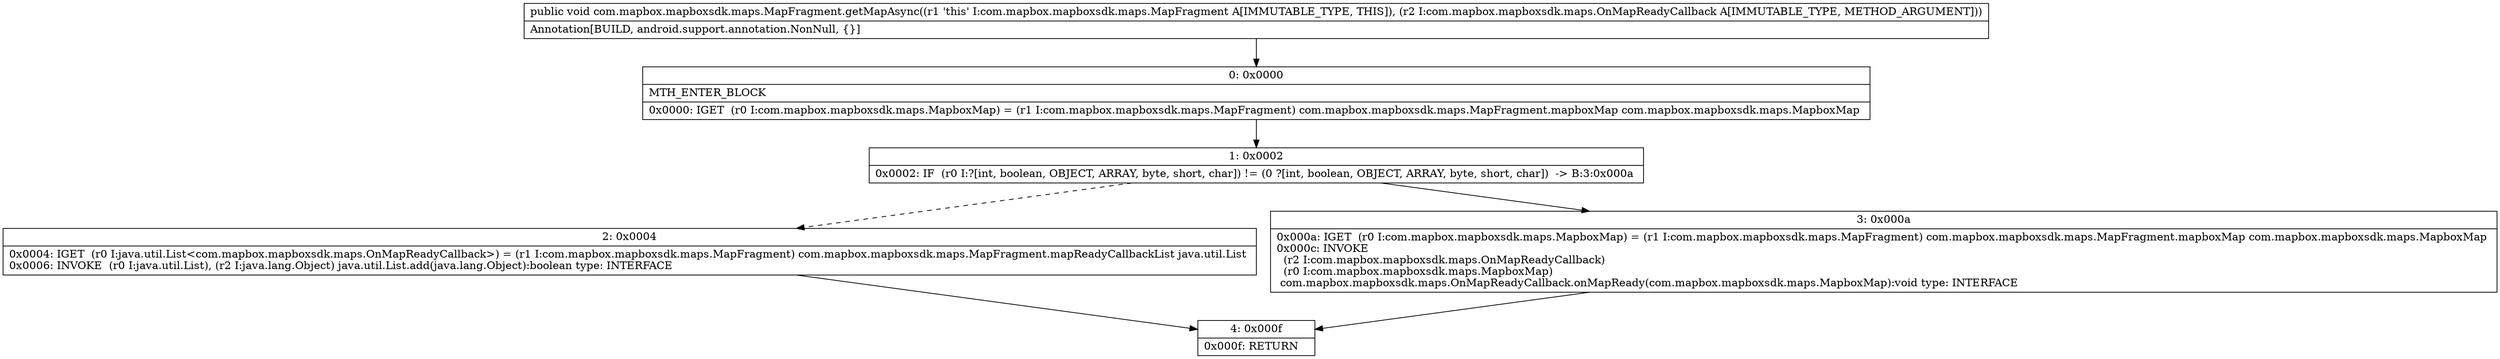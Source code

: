 digraph "CFG forcom.mapbox.mapboxsdk.maps.MapFragment.getMapAsync(Lcom\/mapbox\/mapboxsdk\/maps\/OnMapReadyCallback;)V" {
Node_0 [shape=record,label="{0\:\ 0x0000|MTH_ENTER_BLOCK\l|0x0000: IGET  (r0 I:com.mapbox.mapboxsdk.maps.MapboxMap) = (r1 I:com.mapbox.mapboxsdk.maps.MapFragment) com.mapbox.mapboxsdk.maps.MapFragment.mapboxMap com.mapbox.mapboxsdk.maps.MapboxMap \l}"];
Node_1 [shape=record,label="{1\:\ 0x0002|0x0002: IF  (r0 I:?[int, boolean, OBJECT, ARRAY, byte, short, char]) != (0 ?[int, boolean, OBJECT, ARRAY, byte, short, char])  \-\> B:3:0x000a \l}"];
Node_2 [shape=record,label="{2\:\ 0x0004|0x0004: IGET  (r0 I:java.util.List\<com.mapbox.mapboxsdk.maps.OnMapReadyCallback\>) = (r1 I:com.mapbox.mapboxsdk.maps.MapFragment) com.mapbox.mapboxsdk.maps.MapFragment.mapReadyCallbackList java.util.List \l0x0006: INVOKE  (r0 I:java.util.List), (r2 I:java.lang.Object) java.util.List.add(java.lang.Object):boolean type: INTERFACE \l}"];
Node_3 [shape=record,label="{3\:\ 0x000a|0x000a: IGET  (r0 I:com.mapbox.mapboxsdk.maps.MapboxMap) = (r1 I:com.mapbox.mapboxsdk.maps.MapFragment) com.mapbox.mapboxsdk.maps.MapFragment.mapboxMap com.mapbox.mapboxsdk.maps.MapboxMap \l0x000c: INVOKE  \l  (r2 I:com.mapbox.mapboxsdk.maps.OnMapReadyCallback)\l  (r0 I:com.mapbox.mapboxsdk.maps.MapboxMap)\l com.mapbox.mapboxsdk.maps.OnMapReadyCallback.onMapReady(com.mapbox.mapboxsdk.maps.MapboxMap):void type: INTERFACE \l}"];
Node_4 [shape=record,label="{4\:\ 0x000f|0x000f: RETURN   \l}"];
MethodNode[shape=record,label="{public void com.mapbox.mapboxsdk.maps.MapFragment.getMapAsync((r1 'this' I:com.mapbox.mapboxsdk.maps.MapFragment A[IMMUTABLE_TYPE, THIS]), (r2 I:com.mapbox.mapboxsdk.maps.OnMapReadyCallback A[IMMUTABLE_TYPE, METHOD_ARGUMENT]))  | Annotation[BUILD, android.support.annotation.NonNull, \{\}]\l}"];
MethodNode -> Node_0;
Node_0 -> Node_1;
Node_1 -> Node_2[style=dashed];
Node_1 -> Node_3;
Node_2 -> Node_4;
Node_3 -> Node_4;
}

